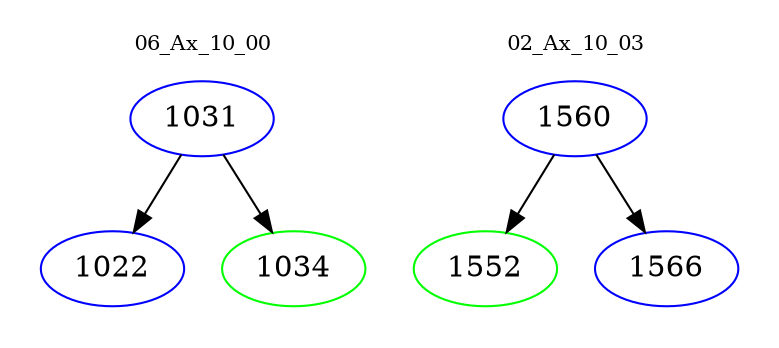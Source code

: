 digraph{
subgraph cluster_0 {
color = white
label = "06_Ax_10_00";
fontsize=10;
T0_1031 [label="1031", color="blue"]
T0_1031 -> T0_1022 [color="black"]
T0_1022 [label="1022", color="blue"]
T0_1031 -> T0_1034 [color="black"]
T0_1034 [label="1034", color="green"]
}
subgraph cluster_1 {
color = white
label = "02_Ax_10_03";
fontsize=10;
T1_1560 [label="1560", color="blue"]
T1_1560 -> T1_1552 [color="black"]
T1_1552 [label="1552", color="green"]
T1_1560 -> T1_1566 [color="black"]
T1_1566 [label="1566", color="blue"]
}
}
